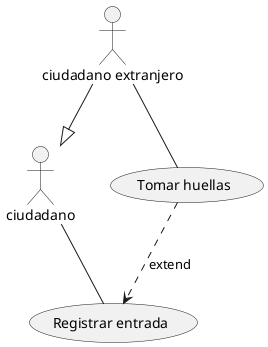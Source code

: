 @startuml

actor ciudadano

ciudadano -- (Registrar entrada)

actor "ciudadano extranjero"
 "ciudadano extranjero" -- (Tomar huellas)
 "ciudadano extranjero" --|> ciudadano
 (Tomar huellas) ..> (Registrar entrada) : extend


@enduml
